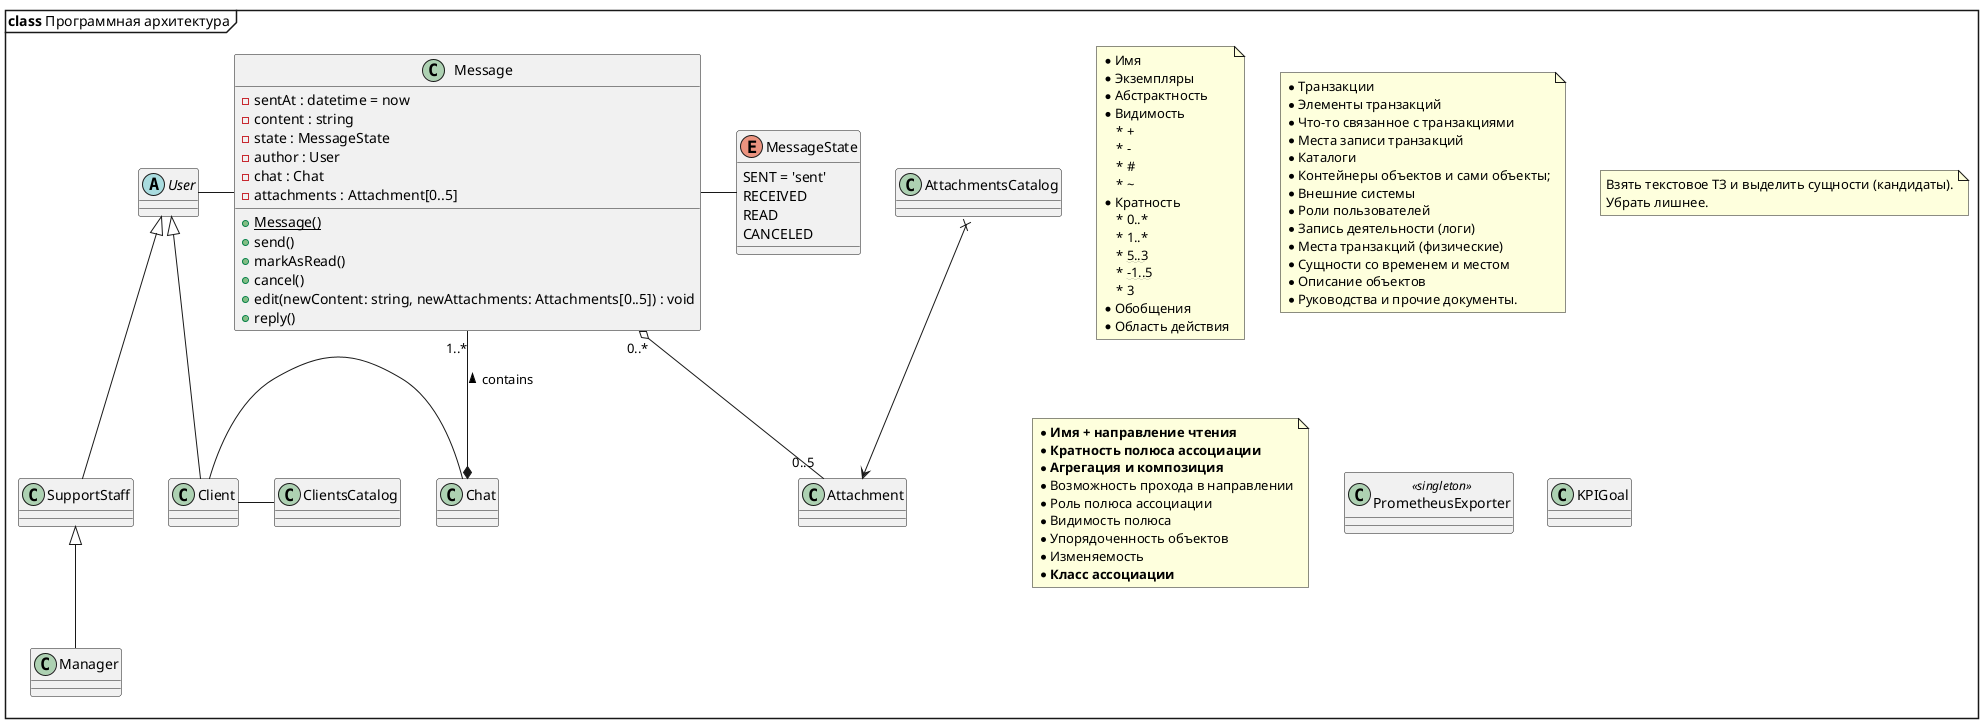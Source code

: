 @startuml Class diagram

mainframe **class** Программная архитектура

note as Props
    * Имя
    * Экземпляры
    * Абстрактность
    * Видимость
        * +
        * -
        * #
        * ~
    * Кратность
        * 0..*
        * 1..*
        * ~~5..3~~
        * ~~-1..5~~
        * 3
    * Обобщения
    * Область действия
endnote

note as N2
* Транзакции
* Элементы транзакций
* Что-то связанное с транзакциями
* Места записи транзакций
* Каталоги
* Контейнеры объектов и сами объекты;
* Внешние системы
* Роли пользователей
* Запись деятельности (логи)
* Места транзакций (физические)
* Сущности со временем и местом
* Описание объектов
* Руководства и прочие документы.
endnote

note as N3 
Взять текстовое ТЗ и выделить сущности (кандидаты).
Убрать лишнее.
endnote

note as N4
* **Имя + направление чтения**
* **Кратность полюса ассоциации**
* **Агрегация и композиция**
* Возможность прохода в направлении
* Роль полюса ассоциации
* Видимость полюса
* Упорядоченность объектов
* Изменяемость
* **Класс ассоциации**
endnote

class Message {
    -sentAt : datetime = now
    -content : string
    -state : MessageState
    -author : User
    -chat : Chat
    -attachments : Attachment[0..5]
    {static} +Message()
    +send()
    +markAsRead()
    +cancel()
    +edit(newContent: string, newAttachments: Attachments[0..5]) : void
    +reply()
}

enum MessageState {
    SENT = 'sent'
    RECEIVED
    READ
    CANCELED
}

class Attachment {}

class ClientsCatalog {}
class AttachmentsCatalog {}

class Chat {}

class PrometheusExporter <<singleton>> {}

abstract class User {}
class Client {}
class SupportStaff {}
class Manager {}

class KPIGoal {}

User <|-- Client
User <|-- SupportStaff
SupportStaff <|-- Manager

Message "1..*" --* Chat : < contains
Message "0..*" o-- "0..5" Attachment
Message - MessageState

AttachmentsCatalog x--> Attachment

User - Message
Client - Chat
Client - ClientsCatalog

@enduml